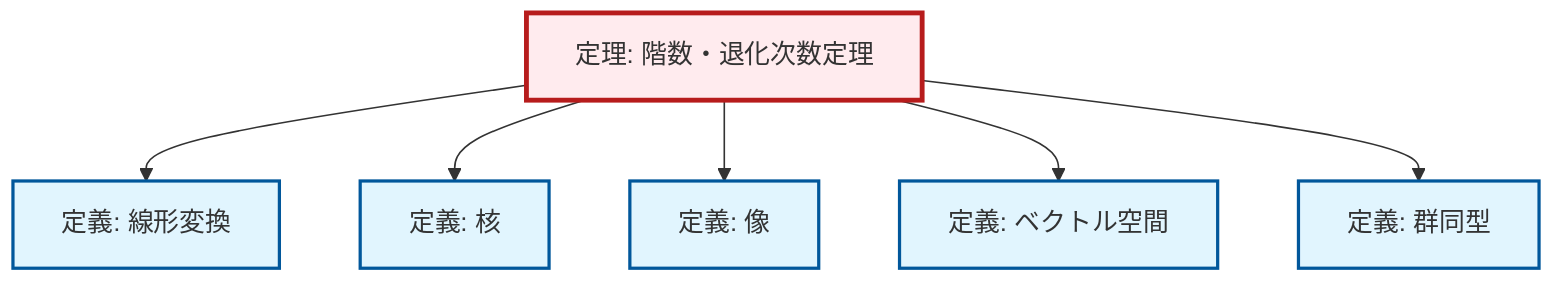 graph TD
    classDef definition fill:#e1f5fe,stroke:#01579b,stroke-width:2px
    classDef theorem fill:#f3e5f5,stroke:#4a148c,stroke-width:2px
    classDef axiom fill:#fff3e0,stroke:#e65100,stroke-width:2px
    classDef example fill:#e8f5e9,stroke:#1b5e20,stroke-width:2px
    classDef current fill:#ffebee,stroke:#b71c1c,stroke-width:3px
    thm-rank-nullity["定理: 階数・退化次数定理"]:::theorem
    def-isomorphism["定義: 群同型"]:::definition
    def-linear-transformation["定義: 線形変換"]:::definition
    def-kernel["定義: 核"]:::definition
    def-vector-space["定義: ベクトル空間"]:::definition
    def-image["定義: 像"]:::definition
    thm-rank-nullity --> def-linear-transformation
    thm-rank-nullity --> def-kernel
    thm-rank-nullity --> def-image
    thm-rank-nullity --> def-vector-space
    thm-rank-nullity --> def-isomorphism
    class thm-rank-nullity current